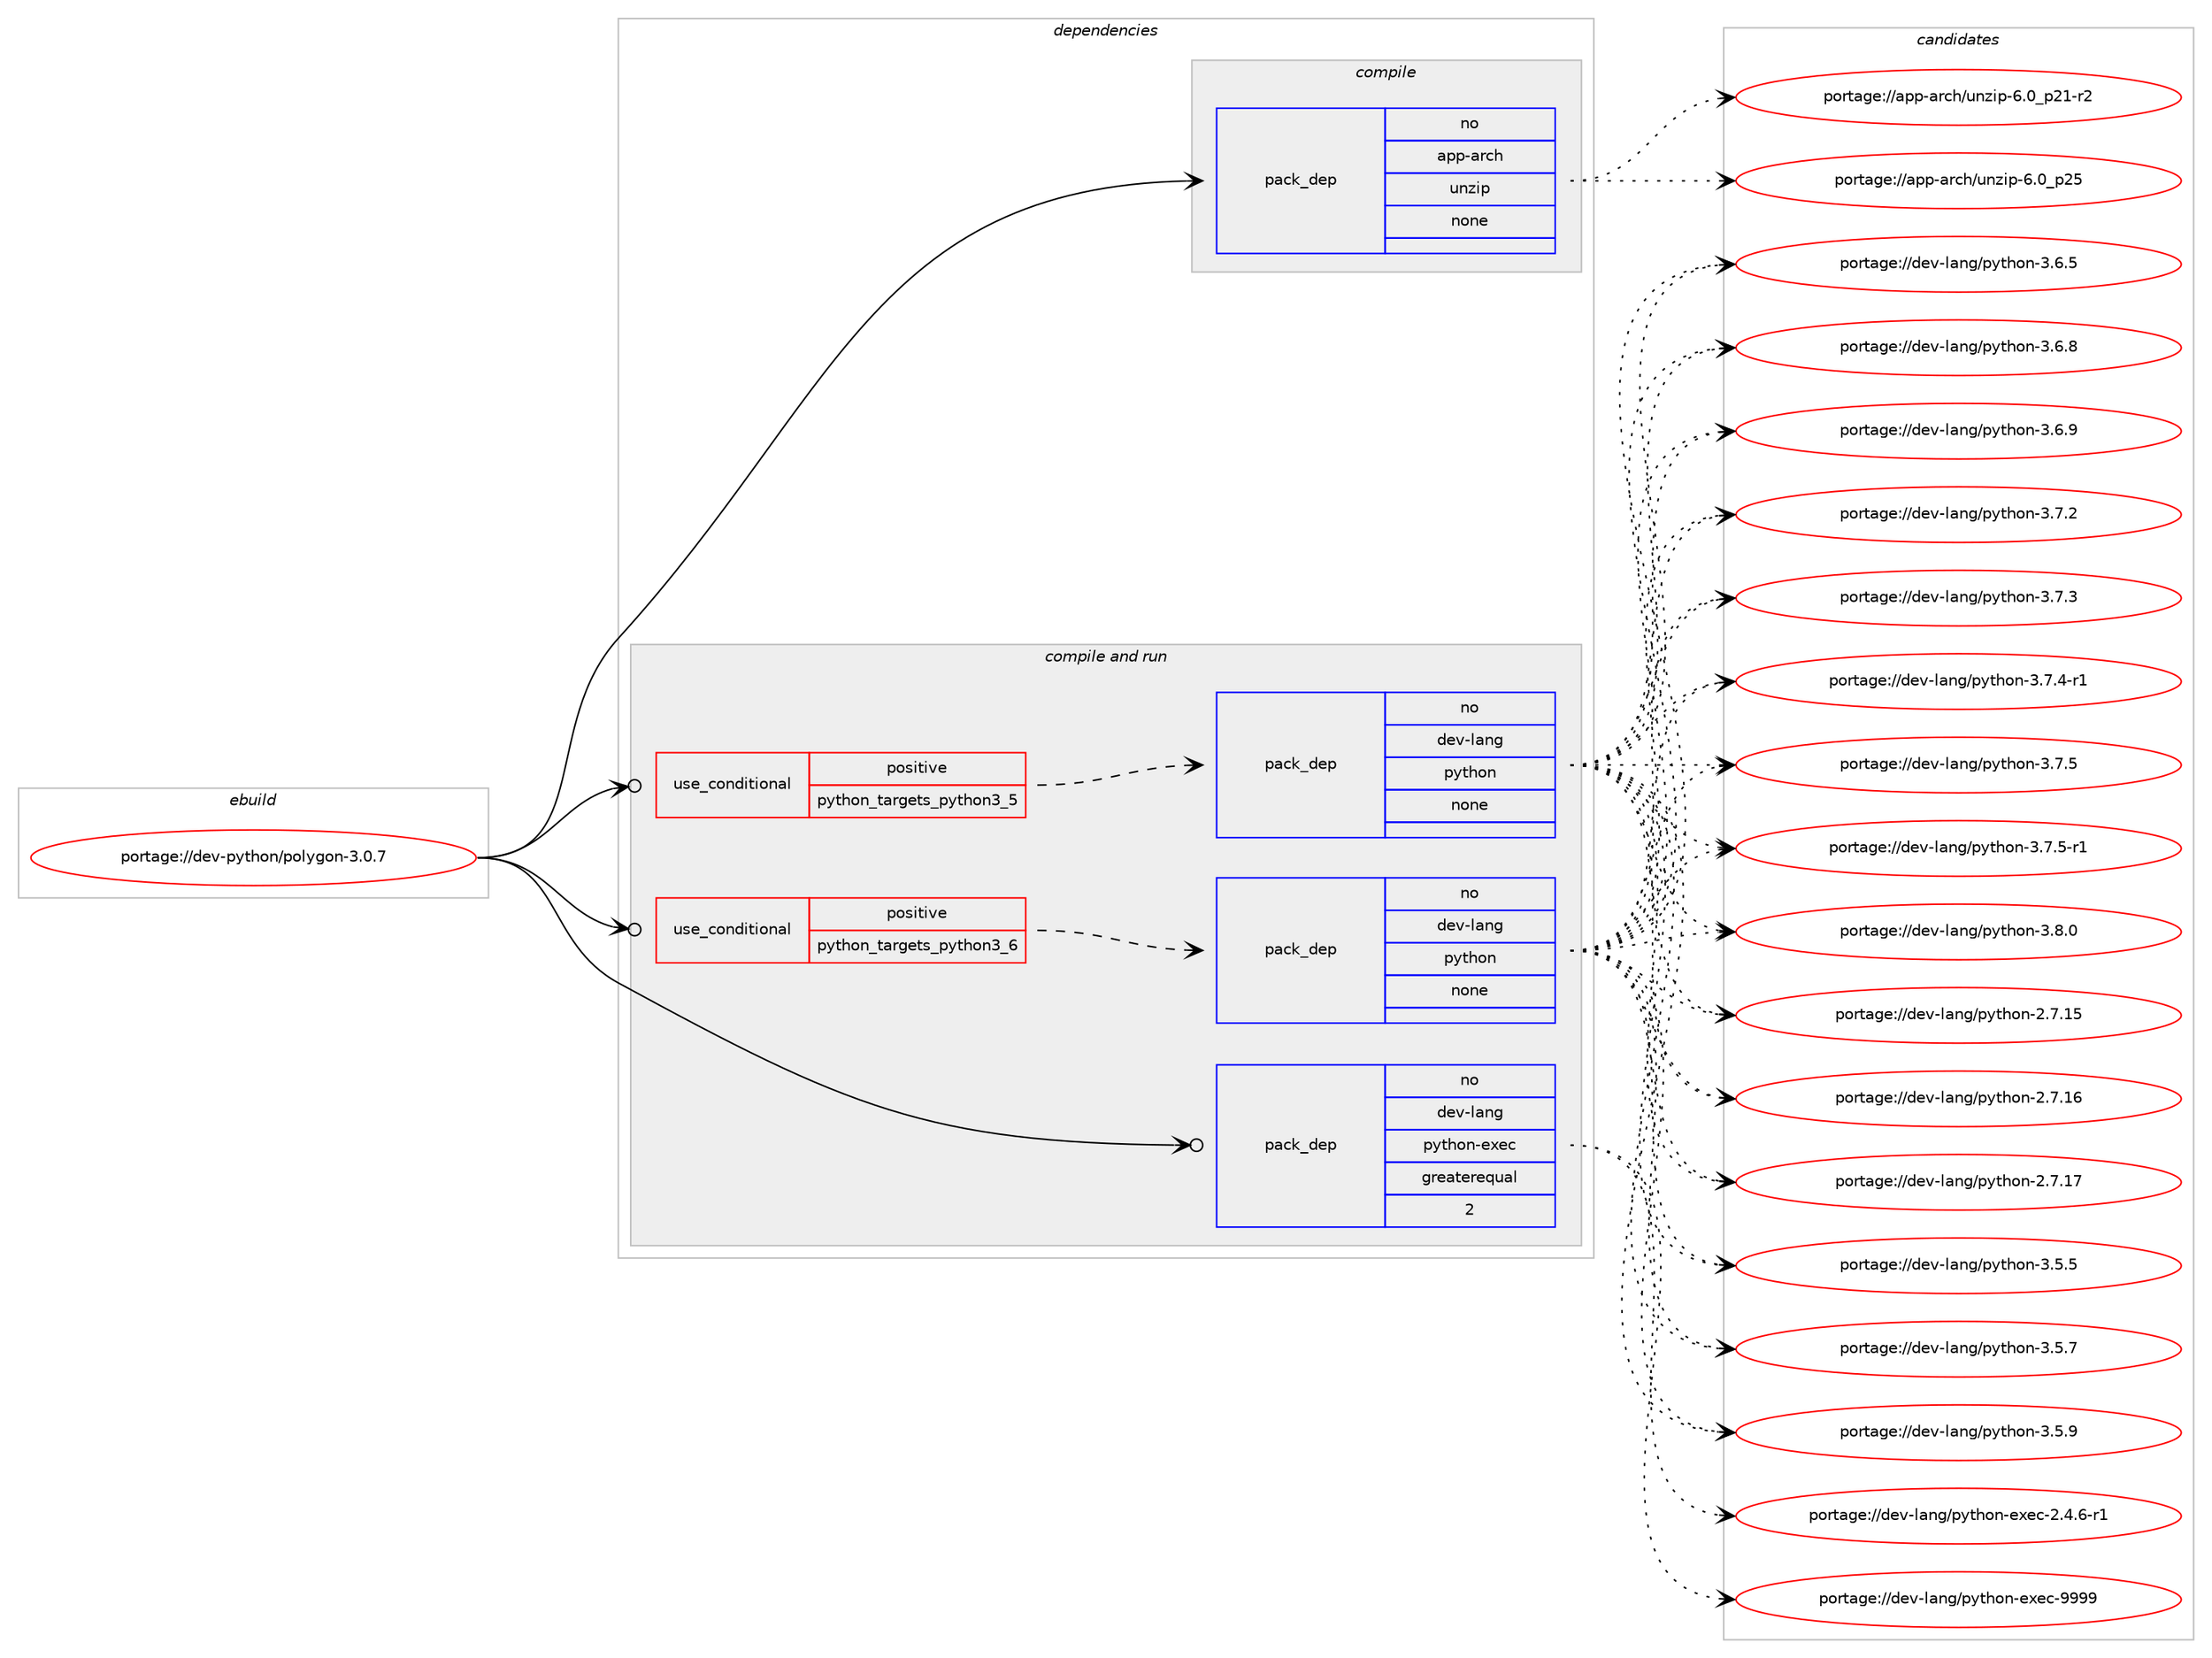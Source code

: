 digraph prolog {

# *************
# Graph options
# *************

newrank=true;
concentrate=true;
compound=true;
graph [rankdir=LR,fontname=Helvetica,fontsize=10,ranksep=1.5];#, ranksep=2.5, nodesep=0.2];
edge  [arrowhead=vee];
node  [fontname=Helvetica,fontsize=10];

# **********
# The ebuild
# **********

subgraph cluster_leftcol {
color=gray;
rank=same;
label=<<i>ebuild</i>>;
id [label="portage://dev-python/polygon-3.0.7", color=red, width=4, href="../dev-python/polygon-3.0.7.svg"];
}

# ****************
# The dependencies
# ****************

subgraph cluster_midcol {
color=gray;
label=<<i>dependencies</i>>;
subgraph cluster_compile {
fillcolor="#eeeeee";
style=filled;
label=<<i>compile</i>>;
subgraph pack120206 {
dependency157642 [label=<<TABLE BORDER="0" CELLBORDER="1" CELLSPACING="0" CELLPADDING="4" WIDTH="220"><TR><TD ROWSPAN="6" CELLPADDING="30">pack_dep</TD></TR><TR><TD WIDTH="110">no</TD></TR><TR><TD>app-arch</TD></TR><TR><TD>unzip</TD></TR><TR><TD>none</TD></TR><TR><TD></TD></TR></TABLE>>, shape=none, color=blue];
}
id:e -> dependency157642:w [weight=20,style="solid",arrowhead="vee"];
}
subgraph cluster_compileandrun {
fillcolor="#eeeeee";
style=filled;
label=<<i>compile and run</i>>;
subgraph cond34075 {
dependency157643 [label=<<TABLE BORDER="0" CELLBORDER="1" CELLSPACING="0" CELLPADDING="4"><TR><TD ROWSPAN="3" CELLPADDING="10">use_conditional</TD></TR><TR><TD>positive</TD></TR><TR><TD>python_targets_python3_5</TD></TR></TABLE>>, shape=none, color=red];
subgraph pack120207 {
dependency157644 [label=<<TABLE BORDER="0" CELLBORDER="1" CELLSPACING="0" CELLPADDING="4" WIDTH="220"><TR><TD ROWSPAN="6" CELLPADDING="30">pack_dep</TD></TR><TR><TD WIDTH="110">no</TD></TR><TR><TD>dev-lang</TD></TR><TR><TD>python</TD></TR><TR><TD>none</TD></TR><TR><TD></TD></TR></TABLE>>, shape=none, color=blue];
}
dependency157643:e -> dependency157644:w [weight=20,style="dashed",arrowhead="vee"];
}
id:e -> dependency157643:w [weight=20,style="solid",arrowhead="odotvee"];
subgraph cond34076 {
dependency157645 [label=<<TABLE BORDER="0" CELLBORDER="1" CELLSPACING="0" CELLPADDING="4"><TR><TD ROWSPAN="3" CELLPADDING="10">use_conditional</TD></TR><TR><TD>positive</TD></TR><TR><TD>python_targets_python3_6</TD></TR></TABLE>>, shape=none, color=red];
subgraph pack120208 {
dependency157646 [label=<<TABLE BORDER="0" CELLBORDER="1" CELLSPACING="0" CELLPADDING="4" WIDTH="220"><TR><TD ROWSPAN="6" CELLPADDING="30">pack_dep</TD></TR><TR><TD WIDTH="110">no</TD></TR><TR><TD>dev-lang</TD></TR><TR><TD>python</TD></TR><TR><TD>none</TD></TR><TR><TD></TD></TR></TABLE>>, shape=none, color=blue];
}
dependency157645:e -> dependency157646:w [weight=20,style="dashed",arrowhead="vee"];
}
id:e -> dependency157645:w [weight=20,style="solid",arrowhead="odotvee"];
subgraph pack120209 {
dependency157647 [label=<<TABLE BORDER="0" CELLBORDER="1" CELLSPACING="0" CELLPADDING="4" WIDTH="220"><TR><TD ROWSPAN="6" CELLPADDING="30">pack_dep</TD></TR><TR><TD WIDTH="110">no</TD></TR><TR><TD>dev-lang</TD></TR><TR><TD>python-exec</TD></TR><TR><TD>greaterequal</TD></TR><TR><TD>2</TD></TR></TABLE>>, shape=none, color=blue];
}
id:e -> dependency157647:w [weight=20,style="solid",arrowhead="odotvee"];
}
subgraph cluster_run {
fillcolor="#eeeeee";
style=filled;
label=<<i>run</i>>;
}
}

# **************
# The candidates
# **************

subgraph cluster_choices {
rank=same;
color=gray;
label=<<i>candidates</i>>;

subgraph choice120206 {
color=black;
nodesep=1;
choiceportage9711211245971149910447117110122105112455446489511250494511450 [label="portage://app-arch/unzip-6.0_p21-r2", color=red, width=4,href="../app-arch/unzip-6.0_p21-r2.svg"];
choiceportage971121124597114991044711711012210511245544648951125053 [label="portage://app-arch/unzip-6.0_p25", color=red, width=4,href="../app-arch/unzip-6.0_p25.svg"];
dependency157642:e -> choiceportage9711211245971149910447117110122105112455446489511250494511450:w [style=dotted,weight="100"];
dependency157642:e -> choiceportage971121124597114991044711711012210511245544648951125053:w [style=dotted,weight="100"];
}
subgraph choice120207 {
color=black;
nodesep=1;
choiceportage10010111845108971101034711212111610411111045504655464953 [label="portage://dev-lang/python-2.7.15", color=red, width=4,href="../dev-lang/python-2.7.15.svg"];
choiceportage10010111845108971101034711212111610411111045504655464954 [label="portage://dev-lang/python-2.7.16", color=red, width=4,href="../dev-lang/python-2.7.16.svg"];
choiceportage10010111845108971101034711212111610411111045504655464955 [label="portage://dev-lang/python-2.7.17", color=red, width=4,href="../dev-lang/python-2.7.17.svg"];
choiceportage100101118451089711010347112121116104111110455146534653 [label="portage://dev-lang/python-3.5.5", color=red, width=4,href="../dev-lang/python-3.5.5.svg"];
choiceportage100101118451089711010347112121116104111110455146534655 [label="portage://dev-lang/python-3.5.7", color=red, width=4,href="../dev-lang/python-3.5.7.svg"];
choiceportage100101118451089711010347112121116104111110455146534657 [label="portage://dev-lang/python-3.5.9", color=red, width=4,href="../dev-lang/python-3.5.9.svg"];
choiceportage100101118451089711010347112121116104111110455146544653 [label="portage://dev-lang/python-3.6.5", color=red, width=4,href="../dev-lang/python-3.6.5.svg"];
choiceportage100101118451089711010347112121116104111110455146544656 [label="portage://dev-lang/python-3.6.8", color=red, width=4,href="../dev-lang/python-3.6.8.svg"];
choiceportage100101118451089711010347112121116104111110455146544657 [label="portage://dev-lang/python-3.6.9", color=red, width=4,href="../dev-lang/python-3.6.9.svg"];
choiceportage100101118451089711010347112121116104111110455146554650 [label="portage://dev-lang/python-3.7.2", color=red, width=4,href="../dev-lang/python-3.7.2.svg"];
choiceportage100101118451089711010347112121116104111110455146554651 [label="portage://dev-lang/python-3.7.3", color=red, width=4,href="../dev-lang/python-3.7.3.svg"];
choiceportage1001011184510897110103471121211161041111104551465546524511449 [label="portage://dev-lang/python-3.7.4-r1", color=red, width=4,href="../dev-lang/python-3.7.4-r1.svg"];
choiceportage100101118451089711010347112121116104111110455146554653 [label="portage://dev-lang/python-3.7.5", color=red, width=4,href="../dev-lang/python-3.7.5.svg"];
choiceportage1001011184510897110103471121211161041111104551465546534511449 [label="portage://dev-lang/python-3.7.5-r1", color=red, width=4,href="../dev-lang/python-3.7.5-r1.svg"];
choiceportage100101118451089711010347112121116104111110455146564648 [label="portage://dev-lang/python-3.8.0", color=red, width=4,href="../dev-lang/python-3.8.0.svg"];
dependency157644:e -> choiceportage10010111845108971101034711212111610411111045504655464953:w [style=dotted,weight="100"];
dependency157644:e -> choiceportage10010111845108971101034711212111610411111045504655464954:w [style=dotted,weight="100"];
dependency157644:e -> choiceportage10010111845108971101034711212111610411111045504655464955:w [style=dotted,weight="100"];
dependency157644:e -> choiceportage100101118451089711010347112121116104111110455146534653:w [style=dotted,weight="100"];
dependency157644:e -> choiceportage100101118451089711010347112121116104111110455146534655:w [style=dotted,weight="100"];
dependency157644:e -> choiceportage100101118451089711010347112121116104111110455146534657:w [style=dotted,weight="100"];
dependency157644:e -> choiceportage100101118451089711010347112121116104111110455146544653:w [style=dotted,weight="100"];
dependency157644:e -> choiceportage100101118451089711010347112121116104111110455146544656:w [style=dotted,weight="100"];
dependency157644:e -> choiceportage100101118451089711010347112121116104111110455146544657:w [style=dotted,weight="100"];
dependency157644:e -> choiceportage100101118451089711010347112121116104111110455146554650:w [style=dotted,weight="100"];
dependency157644:e -> choiceportage100101118451089711010347112121116104111110455146554651:w [style=dotted,weight="100"];
dependency157644:e -> choiceportage1001011184510897110103471121211161041111104551465546524511449:w [style=dotted,weight="100"];
dependency157644:e -> choiceportage100101118451089711010347112121116104111110455146554653:w [style=dotted,weight="100"];
dependency157644:e -> choiceportage1001011184510897110103471121211161041111104551465546534511449:w [style=dotted,weight="100"];
dependency157644:e -> choiceportage100101118451089711010347112121116104111110455146564648:w [style=dotted,weight="100"];
}
subgraph choice120208 {
color=black;
nodesep=1;
choiceportage10010111845108971101034711212111610411111045504655464953 [label="portage://dev-lang/python-2.7.15", color=red, width=4,href="../dev-lang/python-2.7.15.svg"];
choiceportage10010111845108971101034711212111610411111045504655464954 [label="portage://dev-lang/python-2.7.16", color=red, width=4,href="../dev-lang/python-2.7.16.svg"];
choiceportage10010111845108971101034711212111610411111045504655464955 [label="portage://dev-lang/python-2.7.17", color=red, width=4,href="../dev-lang/python-2.7.17.svg"];
choiceportage100101118451089711010347112121116104111110455146534653 [label="portage://dev-lang/python-3.5.5", color=red, width=4,href="../dev-lang/python-3.5.5.svg"];
choiceportage100101118451089711010347112121116104111110455146534655 [label="portage://dev-lang/python-3.5.7", color=red, width=4,href="../dev-lang/python-3.5.7.svg"];
choiceportage100101118451089711010347112121116104111110455146534657 [label="portage://dev-lang/python-3.5.9", color=red, width=4,href="../dev-lang/python-3.5.9.svg"];
choiceportage100101118451089711010347112121116104111110455146544653 [label="portage://dev-lang/python-3.6.5", color=red, width=4,href="../dev-lang/python-3.6.5.svg"];
choiceportage100101118451089711010347112121116104111110455146544656 [label="portage://dev-lang/python-3.6.8", color=red, width=4,href="../dev-lang/python-3.6.8.svg"];
choiceportage100101118451089711010347112121116104111110455146544657 [label="portage://dev-lang/python-3.6.9", color=red, width=4,href="../dev-lang/python-3.6.9.svg"];
choiceportage100101118451089711010347112121116104111110455146554650 [label="portage://dev-lang/python-3.7.2", color=red, width=4,href="../dev-lang/python-3.7.2.svg"];
choiceportage100101118451089711010347112121116104111110455146554651 [label="portage://dev-lang/python-3.7.3", color=red, width=4,href="../dev-lang/python-3.7.3.svg"];
choiceportage1001011184510897110103471121211161041111104551465546524511449 [label="portage://dev-lang/python-3.7.4-r1", color=red, width=4,href="../dev-lang/python-3.7.4-r1.svg"];
choiceportage100101118451089711010347112121116104111110455146554653 [label="portage://dev-lang/python-3.7.5", color=red, width=4,href="../dev-lang/python-3.7.5.svg"];
choiceportage1001011184510897110103471121211161041111104551465546534511449 [label="portage://dev-lang/python-3.7.5-r1", color=red, width=4,href="../dev-lang/python-3.7.5-r1.svg"];
choiceportage100101118451089711010347112121116104111110455146564648 [label="portage://dev-lang/python-3.8.0", color=red, width=4,href="../dev-lang/python-3.8.0.svg"];
dependency157646:e -> choiceportage10010111845108971101034711212111610411111045504655464953:w [style=dotted,weight="100"];
dependency157646:e -> choiceportage10010111845108971101034711212111610411111045504655464954:w [style=dotted,weight="100"];
dependency157646:e -> choiceportage10010111845108971101034711212111610411111045504655464955:w [style=dotted,weight="100"];
dependency157646:e -> choiceportage100101118451089711010347112121116104111110455146534653:w [style=dotted,weight="100"];
dependency157646:e -> choiceportage100101118451089711010347112121116104111110455146534655:w [style=dotted,weight="100"];
dependency157646:e -> choiceportage100101118451089711010347112121116104111110455146534657:w [style=dotted,weight="100"];
dependency157646:e -> choiceportage100101118451089711010347112121116104111110455146544653:w [style=dotted,weight="100"];
dependency157646:e -> choiceportage100101118451089711010347112121116104111110455146544656:w [style=dotted,weight="100"];
dependency157646:e -> choiceportage100101118451089711010347112121116104111110455146544657:w [style=dotted,weight="100"];
dependency157646:e -> choiceportage100101118451089711010347112121116104111110455146554650:w [style=dotted,weight="100"];
dependency157646:e -> choiceportage100101118451089711010347112121116104111110455146554651:w [style=dotted,weight="100"];
dependency157646:e -> choiceportage1001011184510897110103471121211161041111104551465546524511449:w [style=dotted,weight="100"];
dependency157646:e -> choiceportage100101118451089711010347112121116104111110455146554653:w [style=dotted,weight="100"];
dependency157646:e -> choiceportage1001011184510897110103471121211161041111104551465546534511449:w [style=dotted,weight="100"];
dependency157646:e -> choiceportage100101118451089711010347112121116104111110455146564648:w [style=dotted,weight="100"];
}
subgraph choice120209 {
color=black;
nodesep=1;
choiceportage10010111845108971101034711212111610411111045101120101994550465246544511449 [label="portage://dev-lang/python-exec-2.4.6-r1", color=red, width=4,href="../dev-lang/python-exec-2.4.6-r1.svg"];
choiceportage10010111845108971101034711212111610411111045101120101994557575757 [label="portage://dev-lang/python-exec-9999", color=red, width=4,href="../dev-lang/python-exec-9999.svg"];
dependency157647:e -> choiceportage10010111845108971101034711212111610411111045101120101994550465246544511449:w [style=dotted,weight="100"];
dependency157647:e -> choiceportage10010111845108971101034711212111610411111045101120101994557575757:w [style=dotted,weight="100"];
}
}

}
